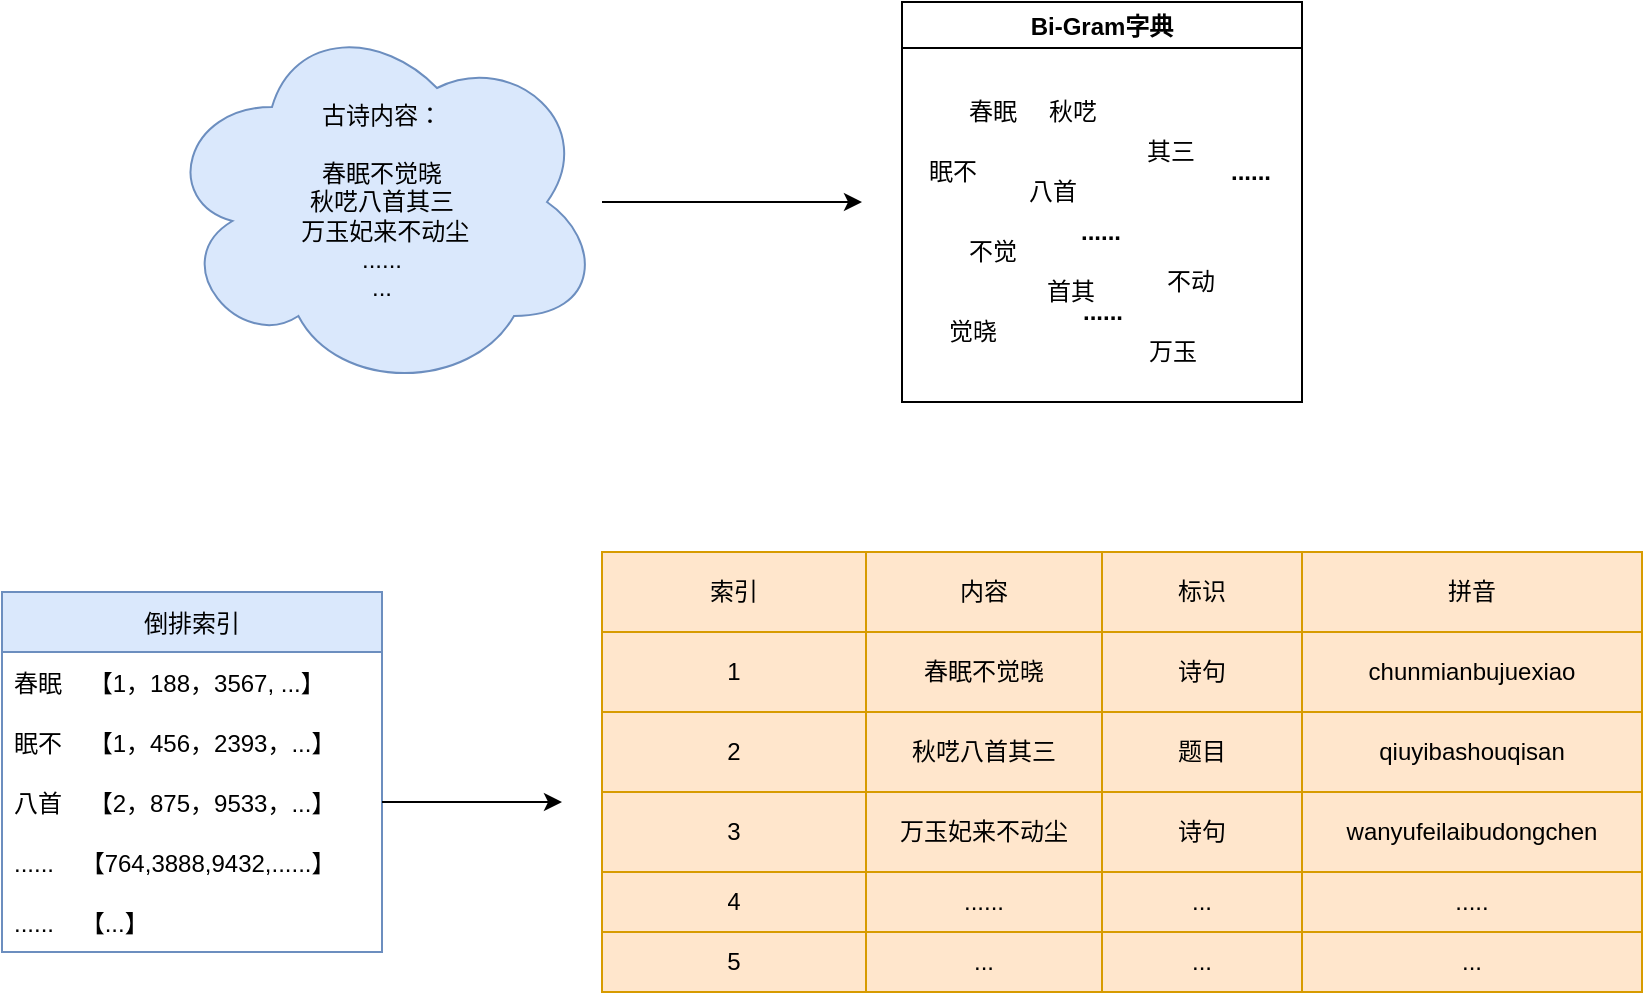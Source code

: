 <mxfile version="20.0.4" type="github">
  <diagram id="g8rXSoGsDJZ8JwAvWq1k" name="Page-1">
    <mxGraphModel dx="2012" dy="670" grid="1" gridSize="10" guides="1" tooltips="1" connect="1" arrows="1" fold="1" page="1" pageScale="1" pageWidth="827" pageHeight="1169" background="none" math="0" shadow="0">
      <root>
        <mxCell id="0" />
        <mxCell id="1" parent="0" />
        <mxCell id="1YP1QLjjfI-7xoascXg8-77" style="edgeStyle=orthogonalEdgeStyle;rounded=0;orthogonalLoop=1;jettySize=auto;html=1;" edge="1" parent="1" source="1YP1QLjjfI-7xoascXg8-9">
          <mxGeometry relative="1" as="geometry">
            <mxPoint x="380" y="225" as="targetPoint" />
          </mxGeometry>
        </mxCell>
        <mxCell id="1YP1QLjjfI-7xoascXg8-9" value="古诗内容：&lt;br&gt;&lt;br&gt;春眠不觉晓&lt;br&gt;秋呓八首其三&lt;br&gt;&amp;nbsp;万玉妃来不动尘&lt;br&gt;......&lt;br&gt;..." style="ellipse;shape=cloud;whiteSpace=wrap;html=1;fillColor=#dae8fc;strokeColor=#6c8ebf;" vertex="1" parent="1">
          <mxGeometry x="30" y="130" width="220" height="190" as="geometry" />
        </mxCell>
        <mxCell id="1YP1QLjjfI-7xoascXg8-19" value="" style="shape=table;startSize=0;container=1;collapsible=0;childLayout=tableLayout;fillColor=#ffe6cc;strokeColor=#d79b00;" vertex="1" parent="1">
          <mxGeometry x="250" y="400" width="520" height="220" as="geometry" />
        </mxCell>
        <mxCell id="1YP1QLjjfI-7xoascXg8-20" value="" style="shape=tableRow;horizontal=0;startSize=0;swimlaneHead=0;swimlaneBody=0;top=0;left=0;bottom=0;right=0;collapsible=0;dropTarget=0;fillColor=none;points=[[0,0.5],[1,0.5]];portConstraint=eastwest;" vertex="1" parent="1YP1QLjjfI-7xoascXg8-19">
          <mxGeometry width="520" height="40" as="geometry" />
        </mxCell>
        <mxCell id="1YP1QLjjfI-7xoascXg8-21" value="索引" style="shape=partialRectangle;html=1;whiteSpace=wrap;connectable=0;overflow=hidden;fillColor=none;top=0;left=0;bottom=0;right=0;pointerEvents=1;" vertex="1" parent="1YP1QLjjfI-7xoascXg8-20">
          <mxGeometry width="132" height="40" as="geometry">
            <mxRectangle width="132" height="40" as="alternateBounds" />
          </mxGeometry>
        </mxCell>
        <mxCell id="1YP1QLjjfI-7xoascXg8-22" value="内容" style="shape=partialRectangle;html=1;whiteSpace=wrap;connectable=0;overflow=hidden;fillColor=none;top=0;left=0;bottom=0;right=0;pointerEvents=1;" vertex="1" parent="1YP1QLjjfI-7xoascXg8-20">
          <mxGeometry x="132" width="118" height="40" as="geometry">
            <mxRectangle width="118" height="40" as="alternateBounds" />
          </mxGeometry>
        </mxCell>
        <mxCell id="1YP1QLjjfI-7xoascXg8-23" value="标识" style="shape=partialRectangle;html=1;whiteSpace=wrap;connectable=0;overflow=hidden;fillColor=none;top=0;left=0;bottom=0;right=0;pointerEvents=1;" vertex="1" parent="1YP1QLjjfI-7xoascXg8-20">
          <mxGeometry x="250" width="100" height="40" as="geometry">
            <mxRectangle width="100" height="40" as="alternateBounds" />
          </mxGeometry>
        </mxCell>
        <mxCell id="1YP1QLjjfI-7xoascXg8-24" value="拼音" style="shape=partialRectangle;html=1;whiteSpace=wrap;connectable=0;overflow=hidden;fillColor=none;top=0;left=0;bottom=0;right=0;pointerEvents=1;" vertex="1" parent="1YP1QLjjfI-7xoascXg8-20">
          <mxGeometry x="350" width="170" height="40" as="geometry">
            <mxRectangle width="170" height="40" as="alternateBounds" />
          </mxGeometry>
        </mxCell>
        <mxCell id="1YP1QLjjfI-7xoascXg8-25" value="" style="shape=tableRow;horizontal=0;startSize=0;swimlaneHead=0;swimlaneBody=0;top=0;left=0;bottom=0;right=0;collapsible=0;dropTarget=0;fillColor=none;points=[[0,0.5],[1,0.5]];portConstraint=eastwest;" vertex="1" parent="1YP1QLjjfI-7xoascXg8-19">
          <mxGeometry y="40" width="520" height="40" as="geometry" />
        </mxCell>
        <mxCell id="1YP1QLjjfI-7xoascXg8-26" value="1" style="shape=partialRectangle;html=1;whiteSpace=wrap;connectable=0;overflow=hidden;fillColor=none;top=0;left=0;bottom=0;right=0;pointerEvents=1;" vertex="1" parent="1YP1QLjjfI-7xoascXg8-25">
          <mxGeometry width="132" height="40" as="geometry">
            <mxRectangle width="132" height="40" as="alternateBounds" />
          </mxGeometry>
        </mxCell>
        <mxCell id="1YP1QLjjfI-7xoascXg8-27" value="&lt;span style=&quot;text-align: left;&quot;&gt;春眠不觉晓&lt;/span&gt;" style="shape=partialRectangle;html=1;whiteSpace=wrap;connectable=0;overflow=hidden;fillColor=none;top=0;left=0;bottom=0;right=0;pointerEvents=1;" vertex="1" parent="1YP1QLjjfI-7xoascXg8-25">
          <mxGeometry x="132" width="118" height="40" as="geometry">
            <mxRectangle width="118" height="40" as="alternateBounds" />
          </mxGeometry>
        </mxCell>
        <mxCell id="1YP1QLjjfI-7xoascXg8-28" value="诗句" style="shape=partialRectangle;html=1;whiteSpace=wrap;connectable=0;overflow=hidden;fillColor=none;top=0;left=0;bottom=0;right=0;pointerEvents=1;" vertex="1" parent="1YP1QLjjfI-7xoascXg8-25">
          <mxGeometry x="250" width="100" height="40" as="geometry">
            <mxRectangle width="100" height="40" as="alternateBounds" />
          </mxGeometry>
        </mxCell>
        <mxCell id="1YP1QLjjfI-7xoascXg8-29" value="chunmianbujuexiao" style="shape=partialRectangle;html=1;whiteSpace=wrap;connectable=0;overflow=hidden;fillColor=none;top=0;left=0;bottom=0;right=0;pointerEvents=1;" vertex="1" parent="1YP1QLjjfI-7xoascXg8-25">
          <mxGeometry x="350" width="170" height="40" as="geometry">
            <mxRectangle width="170" height="40" as="alternateBounds" />
          </mxGeometry>
        </mxCell>
        <mxCell id="1YP1QLjjfI-7xoascXg8-30" value="" style="shape=tableRow;horizontal=0;startSize=0;swimlaneHead=0;swimlaneBody=0;top=0;left=0;bottom=0;right=0;collapsible=0;dropTarget=0;fillColor=none;points=[[0,0.5],[1,0.5]];portConstraint=eastwest;" vertex="1" parent="1YP1QLjjfI-7xoascXg8-19">
          <mxGeometry y="80" width="520" height="40" as="geometry" />
        </mxCell>
        <mxCell id="1YP1QLjjfI-7xoascXg8-31" value="2" style="shape=partialRectangle;html=1;whiteSpace=wrap;connectable=0;overflow=hidden;fillColor=none;top=0;left=0;bottom=0;right=0;pointerEvents=1;" vertex="1" parent="1YP1QLjjfI-7xoascXg8-30">
          <mxGeometry width="132" height="40" as="geometry">
            <mxRectangle width="132" height="40" as="alternateBounds" />
          </mxGeometry>
        </mxCell>
        <mxCell id="1YP1QLjjfI-7xoascXg8-32" value="&lt;span style=&quot;text-align: left;&quot;&gt;秋呓八首其三&lt;/span&gt;" style="shape=partialRectangle;html=1;whiteSpace=wrap;connectable=0;overflow=hidden;fillColor=none;top=0;left=0;bottom=0;right=0;pointerEvents=1;" vertex="1" parent="1YP1QLjjfI-7xoascXg8-30">
          <mxGeometry x="132" width="118" height="40" as="geometry">
            <mxRectangle width="118" height="40" as="alternateBounds" />
          </mxGeometry>
        </mxCell>
        <mxCell id="1YP1QLjjfI-7xoascXg8-33" value="题目" style="shape=partialRectangle;html=1;whiteSpace=wrap;connectable=0;overflow=hidden;fillColor=none;top=0;left=0;bottom=0;right=0;pointerEvents=1;" vertex="1" parent="1YP1QLjjfI-7xoascXg8-30">
          <mxGeometry x="250" width="100" height="40" as="geometry">
            <mxRectangle width="100" height="40" as="alternateBounds" />
          </mxGeometry>
        </mxCell>
        <mxCell id="1YP1QLjjfI-7xoascXg8-34" value="qiuyibashouqisan" style="shape=partialRectangle;html=1;whiteSpace=wrap;connectable=0;overflow=hidden;fillColor=none;top=0;left=0;bottom=0;right=0;pointerEvents=1;" vertex="1" parent="1YP1QLjjfI-7xoascXg8-30">
          <mxGeometry x="350" width="170" height="40" as="geometry">
            <mxRectangle width="170" height="40" as="alternateBounds" />
          </mxGeometry>
        </mxCell>
        <mxCell id="1YP1QLjjfI-7xoascXg8-35" value="" style="shape=tableRow;horizontal=0;startSize=0;swimlaneHead=0;swimlaneBody=0;top=0;left=0;bottom=0;right=0;collapsible=0;dropTarget=0;fillColor=none;points=[[0,0.5],[1,0.5]];portConstraint=eastwest;" vertex="1" parent="1YP1QLjjfI-7xoascXg8-19">
          <mxGeometry y="120" width="520" height="40" as="geometry" />
        </mxCell>
        <mxCell id="1YP1QLjjfI-7xoascXg8-36" value="3" style="shape=partialRectangle;html=1;whiteSpace=wrap;connectable=0;overflow=hidden;fillColor=none;top=0;left=0;bottom=0;right=0;pointerEvents=1;" vertex="1" parent="1YP1QLjjfI-7xoascXg8-35">
          <mxGeometry width="132" height="40" as="geometry">
            <mxRectangle width="132" height="40" as="alternateBounds" />
          </mxGeometry>
        </mxCell>
        <mxCell id="1YP1QLjjfI-7xoascXg8-37" value="&lt;span style=&quot;text-align: left;&quot;&gt;万玉妃来不动尘&lt;/span&gt;" style="shape=partialRectangle;html=1;whiteSpace=wrap;connectable=0;overflow=hidden;fillColor=none;top=0;left=0;bottom=0;right=0;pointerEvents=1;" vertex="1" parent="1YP1QLjjfI-7xoascXg8-35">
          <mxGeometry x="132" width="118" height="40" as="geometry">
            <mxRectangle width="118" height="40" as="alternateBounds" />
          </mxGeometry>
        </mxCell>
        <mxCell id="1YP1QLjjfI-7xoascXg8-38" value="诗句" style="shape=partialRectangle;html=1;whiteSpace=wrap;connectable=0;overflow=hidden;fillColor=none;top=0;left=0;bottom=0;right=0;pointerEvents=1;" vertex="1" parent="1YP1QLjjfI-7xoascXg8-35">
          <mxGeometry x="250" width="100" height="40" as="geometry">
            <mxRectangle width="100" height="40" as="alternateBounds" />
          </mxGeometry>
        </mxCell>
        <mxCell id="1YP1QLjjfI-7xoascXg8-39" value="wanyufeilaibudongchen" style="shape=partialRectangle;html=1;whiteSpace=wrap;connectable=0;overflow=hidden;fillColor=none;top=0;left=0;bottom=0;right=0;pointerEvents=1;" vertex="1" parent="1YP1QLjjfI-7xoascXg8-35">
          <mxGeometry x="350" width="170" height="40" as="geometry">
            <mxRectangle width="170" height="40" as="alternateBounds" />
          </mxGeometry>
        </mxCell>
        <mxCell id="1YP1QLjjfI-7xoascXg8-40" value="" style="shape=tableRow;horizontal=0;startSize=0;swimlaneHead=0;swimlaneBody=0;top=0;left=0;bottom=0;right=0;collapsible=0;dropTarget=0;fillColor=none;points=[[0,0.5],[1,0.5]];portConstraint=eastwest;" vertex="1" parent="1YP1QLjjfI-7xoascXg8-19">
          <mxGeometry y="160" width="520" height="30" as="geometry" />
        </mxCell>
        <mxCell id="1YP1QLjjfI-7xoascXg8-41" value="4" style="shape=partialRectangle;html=1;whiteSpace=wrap;connectable=0;overflow=hidden;fillColor=none;top=0;left=0;bottom=0;right=0;pointerEvents=1;" vertex="1" parent="1YP1QLjjfI-7xoascXg8-40">
          <mxGeometry width="132" height="30" as="geometry">
            <mxRectangle width="132" height="30" as="alternateBounds" />
          </mxGeometry>
        </mxCell>
        <mxCell id="1YP1QLjjfI-7xoascXg8-42" value="......" style="shape=partialRectangle;html=1;whiteSpace=wrap;connectable=0;overflow=hidden;fillColor=none;top=0;left=0;bottom=0;right=0;pointerEvents=1;" vertex="1" parent="1YP1QLjjfI-7xoascXg8-40">
          <mxGeometry x="132" width="118" height="30" as="geometry">
            <mxRectangle width="118" height="30" as="alternateBounds" />
          </mxGeometry>
        </mxCell>
        <mxCell id="1YP1QLjjfI-7xoascXg8-43" value="..." style="shape=partialRectangle;html=1;whiteSpace=wrap;connectable=0;overflow=hidden;fillColor=none;top=0;left=0;bottom=0;right=0;pointerEvents=1;" vertex="1" parent="1YP1QLjjfI-7xoascXg8-40">
          <mxGeometry x="250" width="100" height="30" as="geometry">
            <mxRectangle width="100" height="30" as="alternateBounds" />
          </mxGeometry>
        </mxCell>
        <mxCell id="1YP1QLjjfI-7xoascXg8-44" value="....." style="shape=partialRectangle;html=1;whiteSpace=wrap;connectable=0;overflow=hidden;fillColor=none;top=0;left=0;bottom=0;right=0;pointerEvents=1;" vertex="1" parent="1YP1QLjjfI-7xoascXg8-40">
          <mxGeometry x="350" width="170" height="30" as="geometry">
            <mxRectangle width="170" height="30" as="alternateBounds" />
          </mxGeometry>
        </mxCell>
        <mxCell id="1YP1QLjjfI-7xoascXg8-45" style="shape=tableRow;horizontal=0;startSize=0;swimlaneHead=0;swimlaneBody=0;top=0;left=0;bottom=0;right=0;collapsible=0;dropTarget=0;fillColor=none;points=[[0,0.5],[1,0.5]];portConstraint=eastwest;" vertex="1" parent="1YP1QLjjfI-7xoascXg8-19">
          <mxGeometry y="190" width="520" height="30" as="geometry" />
        </mxCell>
        <mxCell id="1YP1QLjjfI-7xoascXg8-46" value="5" style="shape=partialRectangle;html=1;whiteSpace=wrap;connectable=0;overflow=hidden;fillColor=none;top=0;left=0;bottom=0;right=0;pointerEvents=1;" vertex="1" parent="1YP1QLjjfI-7xoascXg8-45">
          <mxGeometry width="132" height="30" as="geometry">
            <mxRectangle width="132" height="30" as="alternateBounds" />
          </mxGeometry>
        </mxCell>
        <mxCell id="1YP1QLjjfI-7xoascXg8-47" value="..." style="shape=partialRectangle;html=1;whiteSpace=wrap;connectable=0;overflow=hidden;fillColor=none;top=0;left=0;bottom=0;right=0;pointerEvents=1;" vertex="1" parent="1YP1QLjjfI-7xoascXg8-45">
          <mxGeometry x="132" width="118" height="30" as="geometry">
            <mxRectangle width="118" height="30" as="alternateBounds" />
          </mxGeometry>
        </mxCell>
        <mxCell id="1YP1QLjjfI-7xoascXg8-48" value="..." style="shape=partialRectangle;html=1;whiteSpace=wrap;connectable=0;overflow=hidden;fillColor=none;top=0;left=0;bottom=0;right=0;pointerEvents=1;" vertex="1" parent="1YP1QLjjfI-7xoascXg8-45">
          <mxGeometry x="250" width="100" height="30" as="geometry">
            <mxRectangle width="100" height="30" as="alternateBounds" />
          </mxGeometry>
        </mxCell>
        <mxCell id="1YP1QLjjfI-7xoascXg8-49" value="..." style="shape=partialRectangle;html=1;whiteSpace=wrap;connectable=0;overflow=hidden;fillColor=none;top=0;left=0;bottom=0;right=0;pointerEvents=1;" vertex="1" parent="1YP1QLjjfI-7xoascXg8-45">
          <mxGeometry x="350" width="170" height="30" as="geometry">
            <mxRectangle width="170" height="30" as="alternateBounds" />
          </mxGeometry>
        </mxCell>
        <mxCell id="1YP1QLjjfI-7xoascXg8-58" value="Bi-Gram字典" style="swimlane;" vertex="1" parent="1">
          <mxGeometry x="400" y="125" width="200" height="200" as="geometry" />
        </mxCell>
        <mxCell id="1YP1QLjjfI-7xoascXg8-59" value="春眠" style="text;html=1;align=center;verticalAlign=middle;resizable=0;points=[];autosize=1;strokeColor=none;fillColor=none;" vertex="1" parent="1YP1QLjjfI-7xoascXg8-58">
          <mxGeometry x="20" y="40" width="50" height="30" as="geometry" />
        </mxCell>
        <mxCell id="1YP1QLjjfI-7xoascXg8-60" value="眠不" style="text;html=1;align=center;verticalAlign=middle;resizable=0;points=[];autosize=1;strokeColor=none;fillColor=none;" vertex="1" parent="1YP1QLjjfI-7xoascXg8-58">
          <mxGeometry y="70" width="50" height="30" as="geometry" />
        </mxCell>
        <mxCell id="1YP1QLjjfI-7xoascXg8-61" value="不觉" style="text;html=1;align=center;verticalAlign=middle;resizable=0;points=[];autosize=1;strokeColor=none;fillColor=none;" vertex="1" parent="1YP1QLjjfI-7xoascXg8-58">
          <mxGeometry x="20" y="110" width="50" height="30" as="geometry" />
        </mxCell>
        <mxCell id="1YP1QLjjfI-7xoascXg8-62" value="觉晓" style="text;html=1;align=center;verticalAlign=middle;resizable=0;points=[];autosize=1;strokeColor=none;fillColor=none;" vertex="1" parent="1YP1QLjjfI-7xoascXg8-58">
          <mxGeometry x="10" y="150" width="50" height="30" as="geometry" />
        </mxCell>
        <mxCell id="1YP1QLjjfI-7xoascXg8-64" value="&lt;span style=&quot;&quot;&gt;秋呓&lt;/span&gt;" style="text;html=1;align=center;verticalAlign=middle;resizable=0;points=[];autosize=1;strokeColor=none;fillColor=none;" vertex="1" parent="1YP1QLjjfI-7xoascXg8-58">
          <mxGeometry x="60" y="40" width="50" height="30" as="geometry" />
        </mxCell>
        <mxCell id="1YP1QLjjfI-7xoascXg8-66" value="八首" style="text;html=1;align=center;verticalAlign=middle;resizable=0;points=[];autosize=1;strokeColor=none;fillColor=none;" vertex="1" parent="1YP1QLjjfI-7xoascXg8-58">
          <mxGeometry x="50" y="80" width="50" height="30" as="geometry" />
        </mxCell>
        <mxCell id="1YP1QLjjfI-7xoascXg8-67" value="首其" style="text;html=1;align=center;verticalAlign=middle;resizable=0;points=[];autosize=1;strokeColor=none;fillColor=none;" vertex="1" parent="1YP1QLjjfI-7xoascXg8-58">
          <mxGeometry x="59" y="130" width="50" height="30" as="geometry" />
        </mxCell>
        <mxCell id="1YP1QLjjfI-7xoascXg8-68" value="其三" style="text;html=1;align=center;verticalAlign=middle;resizable=0;points=[];autosize=1;strokeColor=none;fillColor=none;" vertex="1" parent="1YP1QLjjfI-7xoascXg8-58">
          <mxGeometry x="109" y="60" width="50" height="30" as="geometry" />
        </mxCell>
        <mxCell id="1YP1QLjjfI-7xoascXg8-72" value="万玉" style="text;html=1;align=center;verticalAlign=middle;resizable=0;points=[];autosize=1;strokeColor=none;fillColor=none;" vertex="1" parent="1YP1QLjjfI-7xoascXg8-58">
          <mxGeometry x="110" y="160" width="50" height="30" as="geometry" />
        </mxCell>
        <mxCell id="1YP1QLjjfI-7xoascXg8-74" value="&lt;b&gt;......&lt;/b&gt;" style="text;html=1;align=center;verticalAlign=middle;resizable=0;points=[];autosize=1;strokeColor=none;fillColor=none;" vertex="1" parent="1YP1QLjjfI-7xoascXg8-58">
          <mxGeometry x="154" y="70" width="40" height="30" as="geometry" />
        </mxCell>
        <mxCell id="1YP1QLjjfI-7xoascXg8-75" value="&lt;b&gt;......&lt;/b&gt;" style="text;html=1;align=center;verticalAlign=middle;resizable=0;points=[];autosize=1;strokeColor=none;fillColor=none;" vertex="1" parent="1YP1QLjjfI-7xoascXg8-58">
          <mxGeometry x="79" y="100" width="40" height="30" as="geometry" />
        </mxCell>
        <mxCell id="1YP1QLjjfI-7xoascXg8-69" value="不动" style="text;html=1;align=center;verticalAlign=middle;resizable=0;points=[];autosize=1;strokeColor=none;fillColor=none;" vertex="1" parent="1YP1QLjjfI-7xoascXg8-58">
          <mxGeometry x="119" y="125" width="50" height="30" as="geometry" />
        </mxCell>
        <mxCell id="1YP1QLjjfI-7xoascXg8-76" value="&lt;b&gt;......&lt;/b&gt;" style="text;html=1;align=center;verticalAlign=middle;resizable=0;points=[];autosize=1;strokeColor=none;fillColor=none;" vertex="1" parent="1">
          <mxGeometry x="480" y="265" width="40" height="30" as="geometry" />
        </mxCell>
        <mxCell id="1YP1QLjjfI-7xoascXg8-78" value="倒排索引" style="swimlane;fontStyle=0;childLayout=stackLayout;horizontal=1;startSize=30;horizontalStack=0;resizeParent=1;resizeParentMax=0;resizeLast=0;collapsible=1;marginBottom=0;fillColor=#dae8fc;strokeColor=#6c8ebf;" vertex="1" parent="1">
          <mxGeometry x="-50" y="420" width="190" height="180" as="geometry" />
        </mxCell>
        <mxCell id="1YP1QLjjfI-7xoascXg8-79" value="春眠    【1，188，3567, ...】" style="text;strokeColor=none;fillColor=none;align=left;verticalAlign=middle;spacingLeft=4;spacingRight=4;overflow=hidden;points=[[0,0.5],[1,0.5]];portConstraint=eastwest;rotatable=0;" vertex="1" parent="1YP1QLjjfI-7xoascXg8-78">
          <mxGeometry y="30" width="190" height="30" as="geometry" />
        </mxCell>
        <mxCell id="1YP1QLjjfI-7xoascXg8-80" value="眠不    【1，456，2393，...】" style="text;strokeColor=none;fillColor=none;align=left;verticalAlign=middle;spacingLeft=4;spacingRight=4;overflow=hidden;points=[[0,0.5],[1,0.5]];portConstraint=eastwest;rotatable=0;" vertex="1" parent="1YP1QLjjfI-7xoascXg8-78">
          <mxGeometry y="60" width="190" height="30" as="geometry" />
        </mxCell>
        <mxCell id="1YP1QLjjfI-7xoascXg8-81" value="八首    【2，875，9533，...】" style="text;strokeColor=none;fillColor=none;align=left;verticalAlign=middle;spacingLeft=4;spacingRight=4;overflow=hidden;points=[[0,0.5],[1,0.5]];portConstraint=eastwest;rotatable=0;" vertex="1" parent="1YP1QLjjfI-7xoascXg8-78">
          <mxGeometry y="90" width="190" height="30" as="geometry" />
        </mxCell>
        <mxCell id="1YP1QLjjfI-7xoascXg8-82" value="......    【764,3888,9432,......】" style="text;strokeColor=none;fillColor=none;align=left;verticalAlign=middle;spacingLeft=4;spacingRight=4;overflow=hidden;points=[[0,0.5],[1,0.5]];portConstraint=eastwest;rotatable=0;" vertex="1" parent="1YP1QLjjfI-7xoascXg8-78">
          <mxGeometry y="120" width="190" height="30" as="geometry" />
        </mxCell>
        <mxCell id="1YP1QLjjfI-7xoascXg8-83" value="......    【...】" style="text;strokeColor=none;fillColor=none;align=left;verticalAlign=middle;spacingLeft=4;spacingRight=4;overflow=hidden;points=[[0,0.5],[1,0.5]];portConstraint=eastwest;rotatable=0;" vertex="1" parent="1YP1QLjjfI-7xoascXg8-78">
          <mxGeometry y="150" width="190" height="30" as="geometry" />
        </mxCell>
        <mxCell id="1YP1QLjjfI-7xoascXg8-84" style="edgeStyle=orthogonalEdgeStyle;rounded=0;orthogonalLoop=1;jettySize=auto;html=1;" edge="1" parent="1" source="1YP1QLjjfI-7xoascXg8-81">
          <mxGeometry relative="1" as="geometry">
            <mxPoint x="230" y="525" as="targetPoint" />
          </mxGeometry>
        </mxCell>
      </root>
    </mxGraphModel>
  </diagram>
</mxfile>
